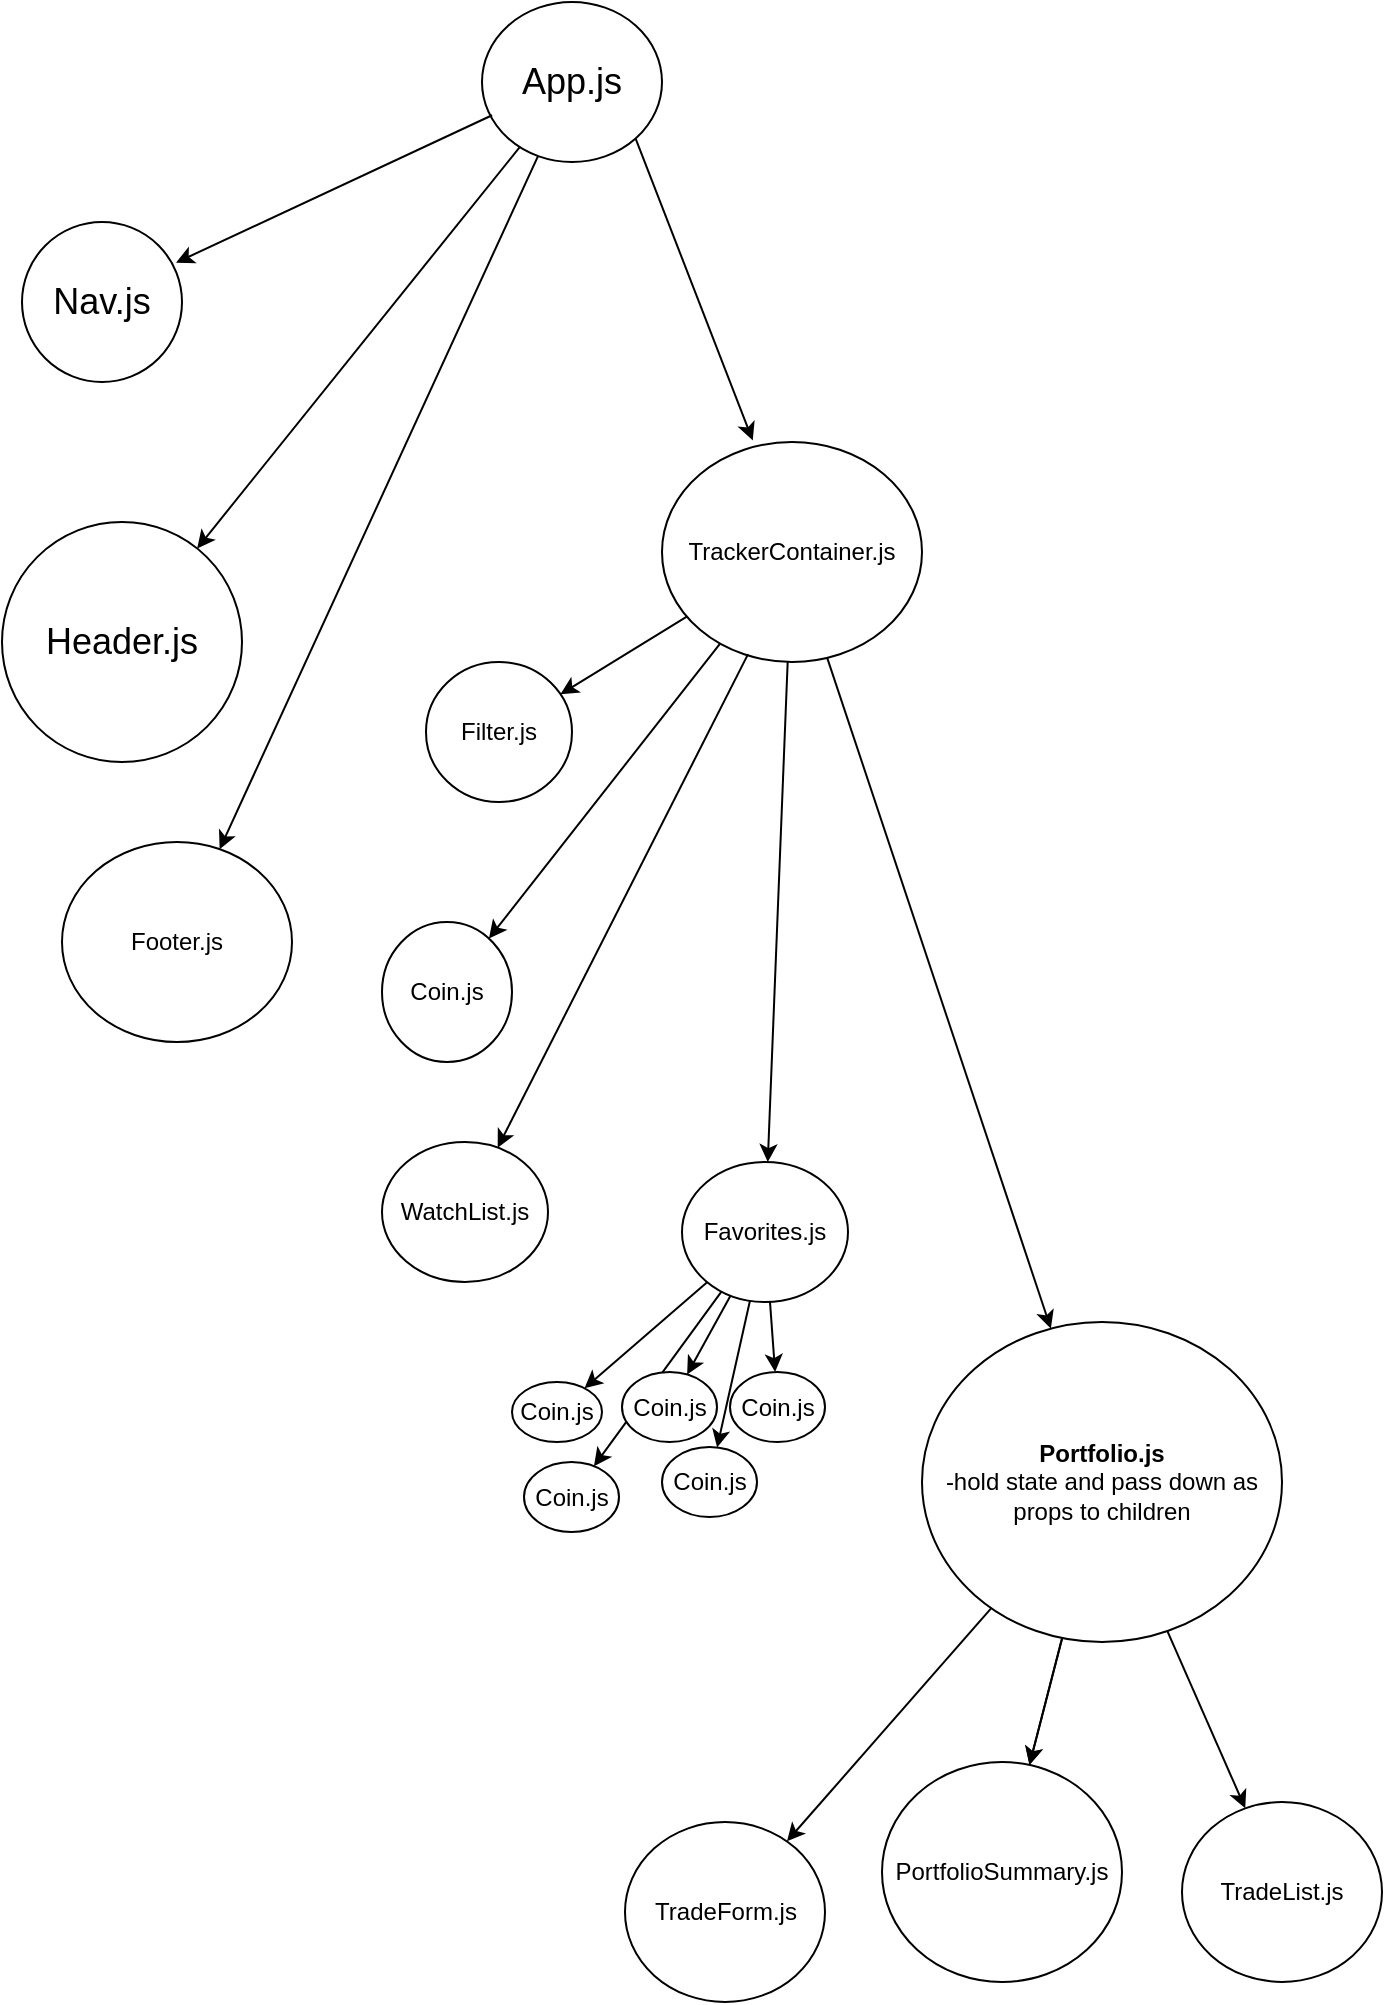 <mxfile>
    <diagram id="B_94vLErNEpKIDG6k2EF" name="Page-1">
        <mxGraphModel dx="423" dy="1775" grid="1" gridSize="10" guides="1" tooltips="1" connect="1" arrows="1" fold="1" page="1" pageScale="1" pageWidth="850" pageHeight="1100" math="0" shadow="0">
            <root>
                <mxCell id="0"/>
                <mxCell id="1" parent="0"/>
                <mxCell id="5" value="" style="edgeStyle=none;html=1;" parent="1" source="ksFr8LsLKuczAKV8OptK-1" target="ksFr8LsLKuczAKV8OptK-2" edge="1">
                    <mxGeometry relative="1" as="geometry"/>
                </mxCell>
                <mxCell id="11" value="" style="edgeStyle=none;html=1;" parent="1" source="ksFr8LsLKuczAKV8OptK-1" target="10" edge="1">
                    <mxGeometry relative="1" as="geometry"/>
                </mxCell>
                <mxCell id="ksFr8LsLKuczAKV8OptK-1" value="&lt;font style=&quot;font-size: 18px&quot;&gt;App.js&lt;/font&gt;" style="ellipse;whiteSpace=wrap;html=1;" parent="1" vertex="1">
                    <mxGeometry x="380" y="-790" width="90" height="80" as="geometry"/>
                </mxCell>
                <mxCell id="ksFr8LsLKuczAKV8OptK-2" value="&lt;font style=&quot;font-size: 18px&quot;&gt;Header.js&lt;/font&gt;" style="ellipse;whiteSpace=wrap;html=1;" parent="1" vertex="1">
                    <mxGeometry x="140" y="-530" width="120" height="120" as="geometry"/>
                </mxCell>
                <mxCell id="7" value="" style="edgeStyle=none;html=1;" parent="1" source="ksFr8LsLKuczAKV8OptK-3" target="6" edge="1">
                    <mxGeometry relative="1" as="geometry"/>
                </mxCell>
                <mxCell id="9" value="" style="edgeStyle=none;html=1;" parent="1" source="ksFr8LsLKuczAKV8OptK-3" target="8" edge="1">
                    <mxGeometry relative="1" as="geometry"/>
                </mxCell>
                <mxCell id="16" value="" style="edgeStyle=none;html=1;fontSize=18;" parent="1" source="ksFr8LsLKuczAKV8OptK-3" target="12" edge="1">
                    <mxGeometry relative="1" as="geometry"/>
                </mxCell>
                <mxCell id="27" value="" style="edgeStyle=none;html=1;fontSize=12;" parent="1" source="ksFr8LsLKuczAKV8OptK-3" target="26" edge="1">
                    <mxGeometry relative="1" as="geometry"/>
                </mxCell>
                <mxCell id="ksFr8LsLKuczAKV8OptK-3" value="&lt;font style=&quot;font-size: 12px&quot;&gt;TrackerContainer.js&lt;/font&gt;" style="ellipse;whiteSpace=wrap;html=1;" parent="1" vertex="1">
                    <mxGeometry x="470" y="-570" width="130" height="110" as="geometry"/>
                </mxCell>
                <mxCell id="ksFr8LsLKuczAKV8OptK-6" value="&lt;font style=&quot;font-size: 12px&quot;&gt;WatchList.js&lt;/font&gt;" style="ellipse;whiteSpace=wrap;html=1;" parent="1" vertex="1">
                    <mxGeometry x="330" y="-220" width="83" height="70" as="geometry"/>
                </mxCell>
                <mxCell id="ksFr8LsLKuczAKV8OptK-8" value="&lt;font style=&quot;font-size: 18px&quot;&gt;Nav.js&lt;/font&gt;" style="ellipse;whiteSpace=wrap;html=1;" parent="1" vertex="1">
                    <mxGeometry x="150" y="-680" width="80" height="80" as="geometry"/>
                </mxCell>
                <mxCell id="6" value="&lt;font style=&quot;font-size: 12px&quot;&gt;Filter.js&lt;/font&gt;" style="ellipse;whiteSpace=wrap;html=1;" parent="1" vertex="1">
                    <mxGeometry x="352" y="-460" width="73" height="70" as="geometry"/>
                </mxCell>
                <mxCell id="8" value="&lt;font style=&quot;font-size: 12px&quot;&gt;Coin.js&lt;/font&gt;" style="ellipse;whiteSpace=wrap;html=1;" parent="1" vertex="1">
                    <mxGeometry x="330" y="-330" width="65" height="70" as="geometry"/>
                </mxCell>
                <mxCell id="10" value="&lt;font style=&quot;font-size: 12px&quot;&gt;Footer.js&lt;/font&gt;" style="ellipse;whiteSpace=wrap;html=1;" parent="1" vertex="1">
                    <mxGeometry x="170" y="-370" width="115" height="100" as="geometry"/>
                </mxCell>
                <mxCell id="20" value="" style="edgeStyle=none;html=1;fontSize=12;" parent="1" source="12" target="19" edge="1">
                    <mxGeometry relative="1" as="geometry"/>
                </mxCell>
                <mxCell id="22" value="" style="edgeStyle=none;html=1;fontSize=12;" parent="1" source="12" target="21" edge="1">
                    <mxGeometry relative="1" as="geometry"/>
                </mxCell>
                <mxCell id="24" value="" style="edgeStyle=none;html=1;fontSize=12;" parent="1" source="12" target="21" edge="1">
                    <mxGeometry relative="1" as="geometry"/>
                </mxCell>
                <mxCell id="25" value="" style="edgeStyle=none;html=1;fontSize=12;" parent="1" source="12" target="23" edge="1">
                    <mxGeometry relative="1" as="geometry"/>
                </mxCell>
                <mxCell id="12" value="&lt;font style=&quot;font-size: 12px&quot;&gt;&lt;b&gt;Portfolio.js&lt;/b&gt;&lt;br&gt;-hold state and pass down as props to children&lt;br&gt;&lt;/font&gt;" style="ellipse;whiteSpace=wrap;html=1;" parent="1" vertex="1">
                    <mxGeometry x="600" y="-130" width="180" height="160" as="geometry"/>
                </mxCell>
                <mxCell id="13" value="" style="endArrow=classic;html=1;exitX=0.331;exitY=0.964;exitDx=0;exitDy=0;exitPerimeter=0;" parent="1" source="ksFr8LsLKuczAKV8OptK-3" target="ksFr8LsLKuczAKV8OptK-6" edge="1">
                    <mxGeometry width="50" height="50" relative="1" as="geometry">
                        <mxPoint x="360" y="60" as="sourcePoint"/>
                        <mxPoint x="410" y="10" as="targetPoint"/>
                    </mxGeometry>
                </mxCell>
                <mxCell id="17" value="" style="edgeStyle=none;html=1;entryX=0.963;entryY=0.254;entryDx=0;entryDy=0;entryPerimeter=0;exitX=0.056;exitY=0.708;exitDx=0;exitDy=0;exitPerimeter=0;" parent="1" source="ksFr8LsLKuczAKV8OptK-1" target="ksFr8LsLKuczAKV8OptK-8" edge="1">
                    <mxGeometry relative="1" as="geometry">
                        <mxPoint x="370.005" y="-440.003" as="sourcePoint"/>
                        <mxPoint x="246.946" y="-280.616" as="targetPoint"/>
                    </mxGeometry>
                </mxCell>
                <mxCell id="18" value="" style="edgeStyle=none;html=1;exitX=1;exitY=1;exitDx=0;exitDy=0;entryX=0.349;entryY=-0.007;entryDx=0;entryDy=0;entryPerimeter=0;" parent="1" source="ksFr8LsLKuczAKV8OptK-1" target="ksFr8LsLKuczAKV8OptK-3" edge="1">
                    <mxGeometry relative="1" as="geometry">
                        <mxPoint x="409.565" y="-387.003" as="sourcePoint"/>
                        <mxPoint x="286.506" y="-227.616" as="targetPoint"/>
                    </mxGeometry>
                </mxCell>
                <mxCell id="19" value="&lt;font style=&quot;font-size: 12px&quot;&gt;TradeForm.js&lt;/font&gt;" style="ellipse;whiteSpace=wrap;html=1;" parent="1" vertex="1">
                    <mxGeometry x="451.5" y="120" width="100" height="90" as="geometry"/>
                </mxCell>
                <mxCell id="21" value="&lt;font style=&quot;font-size: 12px&quot;&gt;PortfolioSummary.js&lt;/font&gt;" style="ellipse;whiteSpace=wrap;html=1;" parent="1" vertex="1">
                    <mxGeometry x="580" y="90" width="120" height="110" as="geometry"/>
                </mxCell>
                <mxCell id="23" value="&lt;font style=&quot;font-size: 12px&quot;&gt;TradeList.js&lt;/font&gt;" style="ellipse;whiteSpace=wrap;html=1;" parent="1" vertex="1">
                    <mxGeometry x="730" y="110" width="100" height="90" as="geometry"/>
                </mxCell>
                <mxCell id="29" value="" style="edgeStyle=none;html=1;" edge="1" parent="1" source="26" target="28">
                    <mxGeometry relative="1" as="geometry"/>
                </mxCell>
                <mxCell id="31" value="" style="edgeStyle=none;html=1;" edge="1" parent="1" source="26" target="30">
                    <mxGeometry relative="1" as="geometry"/>
                </mxCell>
                <mxCell id="33" value="" style="edgeStyle=none;html=1;" edge="1" parent="1" source="26" target="32">
                    <mxGeometry relative="1" as="geometry"/>
                </mxCell>
                <mxCell id="36" value="" style="edgeStyle=none;html=1;" edge="1" parent="1" source="26" target="35">
                    <mxGeometry relative="1" as="geometry"/>
                </mxCell>
                <mxCell id="38" value="" style="edgeStyle=none;html=1;" edge="1" parent="1" source="26" target="37">
                    <mxGeometry relative="1" as="geometry"/>
                </mxCell>
                <mxCell id="26" value="&lt;font style=&quot;font-size: 12px&quot;&gt;Favorites.js&lt;/font&gt;" style="ellipse;whiteSpace=wrap;html=1;" parent="1" vertex="1">
                    <mxGeometry x="480" y="-210" width="83" height="70" as="geometry"/>
                </mxCell>
                <mxCell id="28" value="&lt;font style=&quot;font-size: 12px&quot;&gt;Coin.js&lt;/font&gt;" style="ellipse;whiteSpace=wrap;html=1;" vertex="1" parent="1">
                    <mxGeometry x="395" y="-100" width="45" height="30" as="geometry"/>
                </mxCell>
                <mxCell id="30" value="&lt;font style=&quot;font-size: 12px&quot;&gt;Coin.js&lt;/font&gt;" style="ellipse;whiteSpace=wrap;html=1;" vertex="1" parent="1">
                    <mxGeometry x="450" y="-105" width="47.5" height="35" as="geometry"/>
                </mxCell>
                <mxCell id="32" value="&lt;font style=&quot;font-size: 12px&quot;&gt;Coin.js&lt;/font&gt;" style="ellipse;whiteSpace=wrap;html=1;" vertex="1" parent="1">
                    <mxGeometry x="401" y="-60" width="47.5" height="35" as="geometry"/>
                </mxCell>
                <mxCell id="35" value="&lt;font style=&quot;font-size: 12px&quot;&gt;Coin.js&lt;/font&gt;" style="ellipse;whiteSpace=wrap;html=1;" vertex="1" parent="1">
                    <mxGeometry x="470" y="-67.5" width="47.5" height="35" as="geometry"/>
                </mxCell>
                <mxCell id="37" value="&lt;font style=&quot;font-size: 12px&quot;&gt;Coin.js&lt;/font&gt;" style="ellipse;whiteSpace=wrap;html=1;" vertex="1" parent="1">
                    <mxGeometry x="504" y="-105" width="47.5" height="35" as="geometry"/>
                </mxCell>
            </root>
        </mxGraphModel>
    </diagram>
</mxfile>